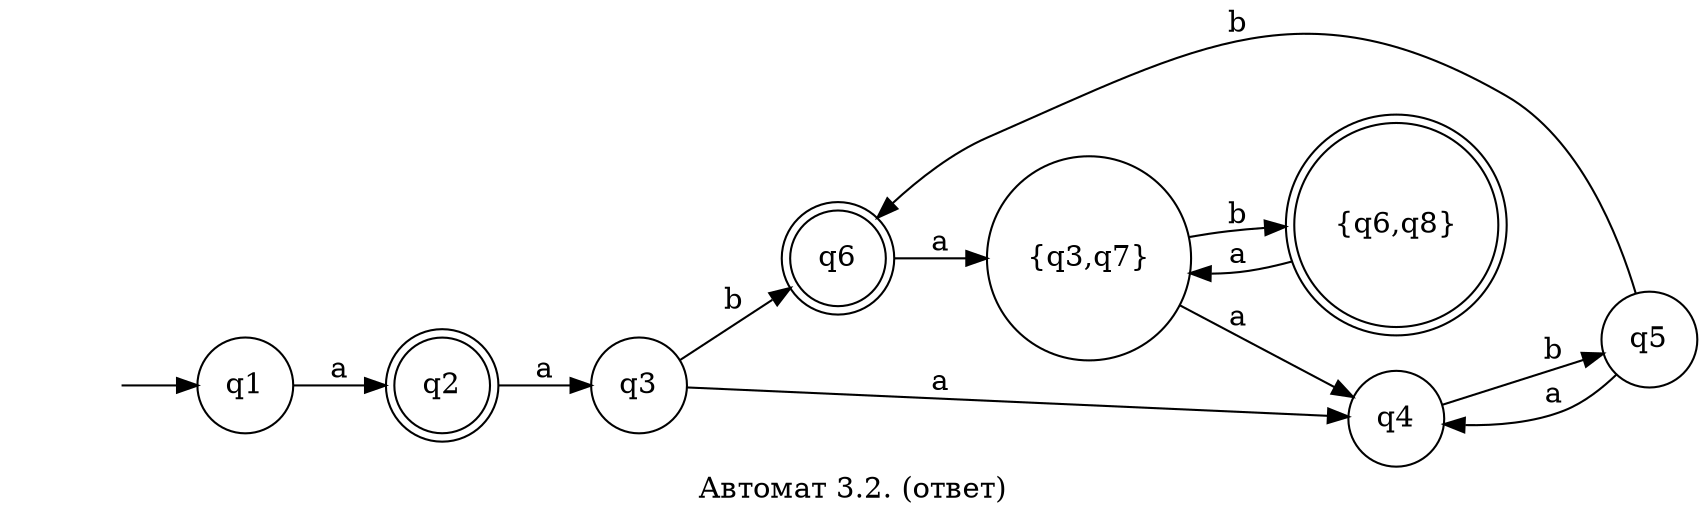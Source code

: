 digraph {
    rankdir = LR;
    label = "Автомат 3.2. (ответ)";
    "" [shape = none];
    node [shape = circle];
    "q2" [shape="doublecircle" ];
    "q6" [shape="doublecircle" ];
    "{q6,q8}" [shape="doublecircle" ];
    ""->q1;
    q1->q2[label="a"]
    q2->q3[label="a"]
    q3->q4[label="a"]
    q3->q6[label="b"]
    q4->q5[label="b"]
    q6->"{q3,q7}"[label="a"]
    q5->q4[label="a"]
    q5->q6[label="b"]
    "{q3,q7}"->q4[label="a"]
    "{q3,q7}"->"{q6,q8}"[label="b"]
    "{q6,q8}"->"{q3,q7}"[label="a"]
}